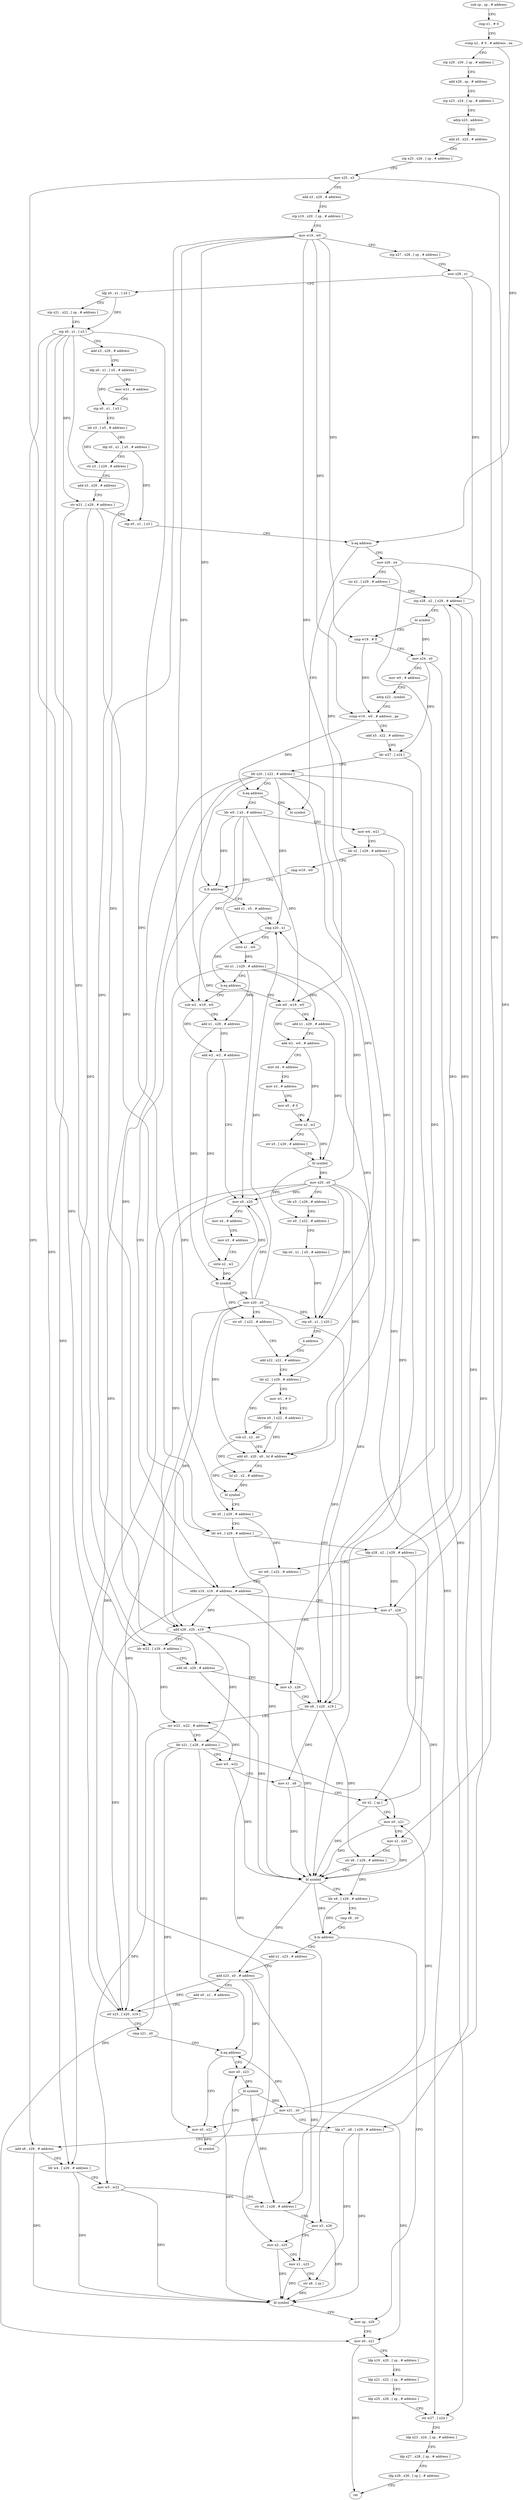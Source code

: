 digraph "func" {
"4353776" [label = "sub sp , sp , # address" ]
"4353780" [label = "cmp x1 , # 0" ]
"4353784" [label = "ccmp x2 , # 0 , # address , ne" ]
"4353788" [label = "stp x29 , x30 , [ sp , # address ]" ]
"4353792" [label = "add x29 , sp , # address" ]
"4353796" [label = "stp x23 , x24 , [ sp , # address ]" ]
"4353800" [label = "adrp x23 , address" ]
"4353804" [label = "add x5 , x23 , # address" ]
"4353808" [label = "stp x25 , x26 , [ sp , # address ]" ]
"4353812" [label = "mov x25 , x3" ]
"4353816" [label = "add x3 , x29 , # address" ]
"4353820" [label = "stp x19 , x20 , [ sp , # address ]" ]
"4353824" [label = "mov w19 , w0" ]
"4353828" [label = "stp x27 , x28 , [ sp , # address ]" ]
"4353832" [label = "mov x28 , x1" ]
"4353836" [label = "ldp x0 , x1 , [ x5 ]" ]
"4353840" [label = "stp x21 , x22 , [ sp , # address ]" ]
"4353844" [label = "stp x0 , x1 , [ x3 ]" ]
"4353848" [label = "add x3 , x29 , # address" ]
"4353852" [label = "ldp x0 , x1 , [ x5 , # address ]" ]
"4353856" [label = "mov w21 , # address" ]
"4353860" [label = "stp x0 , x1 , [ x3 ]" ]
"4353864" [label = "ldr x3 , [ x5 , # address ]" ]
"4353868" [label = "ldp x0 , x1 , [ x5 , # address ]" ]
"4353872" [label = "str x3 , [ x29 , # address ]" ]
"4353876" [label = "add x3 , x29 , # address" ]
"4353880" [label = "str w21 , [ x29 , # address ]" ]
"4353884" [label = "stp x0 , x1 , [ x3 ]" ]
"4353888" [label = "b.eq address" ]
"4354332" [label = "bl symbol" ]
"4353892" [label = "mov x26 , x4" ]
"4353896" [label = "str x2 , [ x29 , # address ]" ]
"4353900" [label = "stp x28 , x2 , [ x29 , # address ]" ]
"4353904" [label = "bl symbol" ]
"4353908" [label = "cmp w19 , # 0" ]
"4353912" [label = "mov x24 , x0" ]
"4353916" [label = "mov w0 , # address" ]
"4353920" [label = "adrp x22 , symbol" ]
"4353924" [label = "ccmp w19 , w0 , # address , ge" ]
"4353928" [label = "add x5 , x22 , # address" ]
"4353932" [label = "ldr w27 , [ x24 ]" ]
"4353936" [label = "ldr x20 , [ x22 , # address ]" ]
"4353940" [label = "b.eq address" ]
"4353944" [label = "ldr w0 , [ x5 , # address ]" ]
"4353948" [label = "mov w4 , w21" ]
"4353952" [label = "ldr x2 , [ x29 , # address ]" ]
"4353956" [label = "cmp w19 , w0" ]
"4353960" [label = "b.lt address" ]
"4354072" [label = "sbfiz x19 , x19 , # address , # address" ]
"4353964" [label = "add x1 , x5 , # address" ]
"4354076" [label = "mov x7 , x28" ]
"4354080" [label = "add x28 , x20 , x19" ]
"4354084" [label = "ldr w22 , [ x29 , # address ]" ]
"4354088" [label = "add x6 , x29 , # address" ]
"4354092" [label = "mov x3 , x26" ]
"4354096" [label = "ldr x8 , [ x20 , x19 ]" ]
"4354100" [label = "orr w22 , w22 , # address" ]
"4354104" [label = "ldr x21 , [ x28 , # address ]" ]
"4354108" [label = "mov w5 , w22" ]
"4354112" [label = "mov x1 , x8" ]
"4354116" [label = "str x2 , [ sp ]" ]
"4354120" [label = "mov x0 , x21" ]
"4354124" [label = "mov x2 , x25" ]
"4354128" [label = "str x8 , [ x29 , # address ]" ]
"4354132" [label = "bl symbol" ]
"4354136" [label = "ldr x8 , [ x29 , # address ]" ]
"4354140" [label = "cmp x8 , x0" ]
"4354144" [label = "b.hi address" ]
"4354232" [label = "mov sp , x29" ]
"4354148" [label = "add x1 , x23 , # address" ]
"4353968" [label = "cmp x20 , x1" ]
"4353972" [label = "sxtw x1 , w0" ]
"4353976" [label = "str x1 , [ x29 , # address ]" ]
"4353980" [label = "b.eq address" ]
"4354272" [label = "sub w0 , w19 , w0" ]
"4353984" [label = "sub w2 , w19 , w0" ]
"4354236" [label = "mov x0 , x21" ]
"4354240" [label = "ldp x19 , x20 , [ sp , # address ]" ]
"4354244" [label = "ldp x21 , x22 , [ sp , # address ]" ]
"4354248" [label = "ldp x25 , x26 , [ sp , # address ]" ]
"4354252" [label = "str w27 , [ x24 ]" ]
"4354256" [label = "ldp x23 , x24 , [ sp , # address ]" ]
"4354260" [label = "ldp x27 , x28 , [ sp , # address ]" ]
"4354264" [label = "ldp x29 , x30 , [ sp ] , # address" ]
"4354268" [label = "ret" ]
"4354152" [label = "add x23 , x0 , # address" ]
"4354156" [label = "add x0 , x1 , # address" ]
"4354160" [label = "str x23 , [ x20 , x19 ]" ]
"4354164" [label = "cmp x21 , x0" ]
"4354168" [label = "b.eq address" ]
"4354180" [label = "mov x0 , x23" ]
"4354172" [label = "mov x0 , x21" ]
"4354276" [label = "add x1 , x29 , # address" ]
"4354280" [label = "add w2 , w0 , # address" ]
"4354284" [label = "mov x4 , # address" ]
"4354288" [label = "mov x3 , # address" ]
"4354292" [label = "mov x0 , # 0" ]
"4354296" [label = "sxtw x2 , w2" ]
"4354300" [label = "str x5 , [ x29 , # address ]" ]
"4354304" [label = "bl symbol" ]
"4354308" [label = "mov x20 , x0" ]
"4354312" [label = "ldr x5 , [ x29 , # address ]" ]
"4354316" [label = "str x0 , [ x22 , # address ]" ]
"4354320" [label = "ldp x0 , x1 , [ x5 , # address ]" ]
"4354324" [label = "stp x0 , x1 , [ x20 ]" ]
"4354328" [label = "b address" ]
"4354024" [label = "add x22 , x22 , # address" ]
"4353988" [label = "add x1 , x29 , # address" ]
"4353992" [label = "add w2 , w2 , # address" ]
"4353996" [label = "mov x0 , x20" ]
"4354000" [label = "mov x4 , # address" ]
"4354004" [label = "mov x3 , # address" ]
"4354008" [label = "sxtw x2 , w2" ]
"4354012" [label = "bl symbol" ]
"4354016" [label = "mov x20 , x0" ]
"4354020" [label = "str x0 , [ x22 , # address ]" ]
"4354184" [label = "bl symbol" ]
"4354188" [label = "mov x21 , x0" ]
"4354192" [label = "ldp x7 , x8 , [ x29 , # address ]" ]
"4354196" [label = "add x6 , x29 , # address" ]
"4354200" [label = "ldr w4 , [ x29 , # address ]" ]
"4354204" [label = "mov w5 , w22" ]
"4354208" [label = "str x0 , [ x28 , # address ]" ]
"4354212" [label = "mov x3 , x26" ]
"4354216" [label = "mov x2 , x25" ]
"4354220" [label = "mov x1 , x23" ]
"4354224" [label = "str x8 , [ sp ]" ]
"4354228" [label = "bl symbol" ]
"4354176" [label = "bl symbol" ]
"4354028" [label = "ldr x2 , [ x29 , # address ]" ]
"4354032" [label = "mov w1 , # 0" ]
"4354036" [label = "ldrsw x0 , [ x22 , # address ]" ]
"4354040" [label = "sub x2 , x2 , x0" ]
"4354044" [label = "add x0 , x20 , x0 , lsl # address" ]
"4354048" [label = "lsl x2 , x2 , # address" ]
"4354052" [label = "bl symbol" ]
"4354056" [label = "ldr x0 , [ x29 , # address ]" ]
"4354060" [label = "ldr w4 , [ x29 , # address ]" ]
"4354064" [label = "ldp x28 , x2 , [ x29 , # address ]" ]
"4354068" [label = "str w0 , [ x22 , # address ]" ]
"4353776" -> "4353780" [ label = "CFG" ]
"4353780" -> "4353784" [ label = "CFG" ]
"4353784" -> "4353788" [ label = "CFG" ]
"4353784" -> "4353888" [ label = "DFG" ]
"4353788" -> "4353792" [ label = "CFG" ]
"4353792" -> "4353796" [ label = "CFG" ]
"4353796" -> "4353800" [ label = "CFG" ]
"4353800" -> "4353804" [ label = "CFG" ]
"4353804" -> "4353808" [ label = "CFG" ]
"4353808" -> "4353812" [ label = "CFG" ]
"4353812" -> "4353816" [ label = "CFG" ]
"4353812" -> "4354124" [ label = "DFG" ]
"4353812" -> "4354216" [ label = "DFG" ]
"4353816" -> "4353820" [ label = "CFG" ]
"4353820" -> "4353824" [ label = "CFG" ]
"4353824" -> "4353828" [ label = "CFG" ]
"4353824" -> "4353908" [ label = "DFG" ]
"4353824" -> "4353924" [ label = "DFG" ]
"4353824" -> "4353960" [ label = "DFG" ]
"4353824" -> "4354072" [ label = "DFG" ]
"4353824" -> "4354272" [ label = "DFG" ]
"4353824" -> "4353984" [ label = "DFG" ]
"4353828" -> "4353832" [ label = "CFG" ]
"4353832" -> "4353836" [ label = "CFG" ]
"4353832" -> "4353900" [ label = "DFG" ]
"4353832" -> "4354076" [ label = "DFG" ]
"4353836" -> "4353840" [ label = "CFG" ]
"4353836" -> "4353844" [ label = "DFG" ]
"4353840" -> "4353844" [ label = "CFG" ]
"4353844" -> "4353848" [ label = "CFG" ]
"4353844" -> "4353880" [ label = "DFG" ]
"4353844" -> "4354084" [ label = "DFG" ]
"4353844" -> "4354200" [ label = "DFG" ]
"4353844" -> "4354060" [ label = "DFG" ]
"4353844" -> "4354088" [ label = "DFG" ]
"4353844" -> "4354196" [ label = "DFG" ]
"4353848" -> "4353852" [ label = "CFG" ]
"4353852" -> "4353856" [ label = "CFG" ]
"4353852" -> "4353860" [ label = "DFG" ]
"4353856" -> "4353860" [ label = "CFG" ]
"4353860" -> "4353864" [ label = "CFG" ]
"4353864" -> "4353868" [ label = "CFG" ]
"4353864" -> "4353872" [ label = "DFG" ]
"4353868" -> "4353872" [ label = "CFG" ]
"4353868" -> "4353884" [ label = "DFG" ]
"4353872" -> "4353876" [ label = "CFG" ]
"4353876" -> "4353880" [ label = "CFG" ]
"4353880" -> "4353884" [ label = "CFG" ]
"4353880" -> "4354084" [ label = "DFG" ]
"4353880" -> "4354200" [ label = "DFG" ]
"4353880" -> "4354060" [ label = "DFG" ]
"4353884" -> "4353888" [ label = "CFG" ]
"4353888" -> "4354332" [ label = "CFG" ]
"4353888" -> "4353892" [ label = "CFG" ]
"4353892" -> "4353896" [ label = "CFG" ]
"4353892" -> "4354092" [ label = "DFG" ]
"4353892" -> "4354212" [ label = "DFG" ]
"4353896" -> "4353900" [ label = "CFG" ]
"4353896" -> "4353952" [ label = "DFG" ]
"4353900" -> "4353904" [ label = "CFG" ]
"4353900" -> "4354192" [ label = "DFG" ]
"4353900" -> "4354064" [ label = "DFG" ]
"4353904" -> "4353908" [ label = "CFG" ]
"4353904" -> "4353912" [ label = "DFG" ]
"4353908" -> "4353912" [ label = "CFG" ]
"4353908" -> "4353924" [ label = "DFG" ]
"4353912" -> "4353916" [ label = "CFG" ]
"4353912" -> "4353932" [ label = "DFG" ]
"4353912" -> "4354252" [ label = "DFG" ]
"4353916" -> "4353920" [ label = "CFG" ]
"4353920" -> "4353924" [ label = "CFG" ]
"4353924" -> "4353928" [ label = "CFG" ]
"4353924" -> "4353940" [ label = "DFG" ]
"4353928" -> "4353932" [ label = "CFG" ]
"4353932" -> "4353936" [ label = "CFG" ]
"4353932" -> "4354252" [ label = "DFG" ]
"4353936" -> "4353940" [ label = "CFG" ]
"4353936" -> "4354080" [ label = "DFG" ]
"4353936" -> "4354096" [ label = "DFG" ]
"4353936" -> "4353968" [ label = "DFG" ]
"4353936" -> "4354160" [ label = "DFG" ]
"4353936" -> "4354324" [ label = "DFG" ]
"4353936" -> "4353996" [ label = "DFG" ]
"4353936" -> "4354044" [ label = "DFG" ]
"4353940" -> "4354332" [ label = "CFG" ]
"4353940" -> "4353944" [ label = "CFG" ]
"4353944" -> "4353948" [ label = "CFG" ]
"4353944" -> "4353960" [ label = "DFG" ]
"4353944" -> "4353972" [ label = "DFG" ]
"4353944" -> "4354272" [ label = "DFG" ]
"4353944" -> "4353984" [ label = "DFG" ]
"4353948" -> "4353952" [ label = "CFG" ]
"4353948" -> "4354132" [ label = "DFG" ]
"4353952" -> "4353956" [ label = "CFG" ]
"4353952" -> "4354116" [ label = "DFG" ]
"4353956" -> "4353960" [ label = "CFG" ]
"4353960" -> "4354072" [ label = "CFG" ]
"4353960" -> "4353964" [ label = "CFG" ]
"4354072" -> "4354076" [ label = "CFG" ]
"4354072" -> "4354080" [ label = "DFG" ]
"4354072" -> "4354096" [ label = "DFG" ]
"4354072" -> "4354160" [ label = "DFG" ]
"4353964" -> "4353968" [ label = "CFG" ]
"4354076" -> "4354080" [ label = "CFG" ]
"4354076" -> "4354132" [ label = "DFG" ]
"4354080" -> "4354084" [ label = "CFG" ]
"4354080" -> "4354104" [ label = "DFG" ]
"4354080" -> "4354208" [ label = "DFG" ]
"4354084" -> "4354088" [ label = "CFG" ]
"4354084" -> "4354100" [ label = "DFG" ]
"4354088" -> "4354092" [ label = "CFG" ]
"4354088" -> "4354132" [ label = "DFG" ]
"4354092" -> "4354096" [ label = "CFG" ]
"4354092" -> "4354132" [ label = "DFG" ]
"4354096" -> "4354100" [ label = "CFG" ]
"4354096" -> "4354112" [ label = "DFG" ]
"4354096" -> "4354128" [ label = "DFG" ]
"4354100" -> "4354104" [ label = "CFG" ]
"4354100" -> "4354108" [ label = "DFG" ]
"4354100" -> "4354204" [ label = "DFG" ]
"4354104" -> "4354108" [ label = "CFG" ]
"4354104" -> "4354120" [ label = "DFG" ]
"4354104" -> "4354236" [ label = "DFG" ]
"4354104" -> "4354168" [ label = "DFG" ]
"4354104" -> "4354172" [ label = "DFG" ]
"4354108" -> "4354112" [ label = "CFG" ]
"4354108" -> "4354132" [ label = "DFG" ]
"4354112" -> "4354116" [ label = "CFG" ]
"4354112" -> "4354132" [ label = "DFG" ]
"4354116" -> "4354120" [ label = "CFG" ]
"4354116" -> "4354132" [ label = "DFG" ]
"4354120" -> "4354124" [ label = "CFG" ]
"4354120" -> "4354132" [ label = "DFG" ]
"4354124" -> "4354128" [ label = "CFG" ]
"4354124" -> "4354132" [ label = "DFG" ]
"4354128" -> "4354132" [ label = "CFG" ]
"4354128" -> "4354136" [ label = "DFG" ]
"4354132" -> "4354136" [ label = "CFG" ]
"4354132" -> "4354144" [ label = "DFG" ]
"4354132" -> "4354152" [ label = "DFG" ]
"4354136" -> "4354140" [ label = "CFG" ]
"4354136" -> "4354144" [ label = "DFG" ]
"4354140" -> "4354144" [ label = "CFG" ]
"4354144" -> "4354232" [ label = "CFG" ]
"4354144" -> "4354148" [ label = "CFG" ]
"4354232" -> "4354236" [ label = "CFG" ]
"4354148" -> "4354152" [ label = "CFG" ]
"4353968" -> "4353972" [ label = "CFG" ]
"4353968" -> "4353980" [ label = "DFG" ]
"4353972" -> "4353976" [ label = "DFG" ]
"4353976" -> "4353980" [ label = "CFG" ]
"4353976" -> "4354028" [ label = "DFG" ]
"4353976" -> "4354056" [ label = "DFG" ]
"4353976" -> "4354276" [ label = "DFG" ]
"4353976" -> "4353988" [ label = "DFG" ]
"4353980" -> "4354272" [ label = "CFG" ]
"4353980" -> "4353984" [ label = "CFG" ]
"4354272" -> "4354276" [ label = "CFG" ]
"4354272" -> "4354280" [ label = "DFG" ]
"4353984" -> "4353988" [ label = "CFG" ]
"4353984" -> "4353992" [ label = "DFG" ]
"4354236" -> "4354240" [ label = "CFG" ]
"4354236" -> "4354268" [ label = "DFG" ]
"4354240" -> "4354244" [ label = "CFG" ]
"4354244" -> "4354248" [ label = "CFG" ]
"4354248" -> "4354252" [ label = "CFG" ]
"4354252" -> "4354256" [ label = "CFG" ]
"4354256" -> "4354260" [ label = "CFG" ]
"4354260" -> "4354264" [ label = "CFG" ]
"4354264" -> "4354268" [ label = "CFG" ]
"4354152" -> "4354156" [ label = "CFG" ]
"4354152" -> "4354160" [ label = "DFG" ]
"4354152" -> "4354180" [ label = "DFG" ]
"4354152" -> "4354220" [ label = "DFG" ]
"4354156" -> "4354160" [ label = "CFG" ]
"4354160" -> "4354164" [ label = "CFG" ]
"4354164" -> "4354168" [ label = "CFG" ]
"4354168" -> "4354180" [ label = "CFG" ]
"4354168" -> "4354172" [ label = "CFG" ]
"4354180" -> "4354184" [ label = "DFG" ]
"4354172" -> "4354176" [ label = "DFG" ]
"4354276" -> "4354280" [ label = "CFG" ]
"4354276" -> "4354304" [ label = "DFG" ]
"4354280" -> "4354284" [ label = "CFG" ]
"4354280" -> "4354296" [ label = "DFG" ]
"4354284" -> "4354288" [ label = "CFG" ]
"4354288" -> "4354292" [ label = "CFG" ]
"4354292" -> "4354296" [ label = "CFG" ]
"4354296" -> "4354300" [ label = "CFG" ]
"4354296" -> "4354304" [ label = "DFG" ]
"4354300" -> "4354304" [ label = "CFG" ]
"4354304" -> "4354308" [ label = "DFG" ]
"4354304" -> "4354316" [ label = "DFG" ]
"4354308" -> "4354312" [ label = "CFG" ]
"4354308" -> "4353968" [ label = "DFG" ]
"4354308" -> "4354080" [ label = "DFG" ]
"4354308" -> "4354096" [ label = "DFG" ]
"4354308" -> "4354160" [ label = "DFG" ]
"4354308" -> "4354324" [ label = "DFG" ]
"4354308" -> "4353996" [ label = "DFG" ]
"4354308" -> "4354044" [ label = "DFG" ]
"4354312" -> "4354316" [ label = "CFG" ]
"4354316" -> "4354320" [ label = "CFG" ]
"4354320" -> "4354324" [ label = "DFG" ]
"4354324" -> "4354328" [ label = "CFG" ]
"4354328" -> "4354024" [ label = "CFG" ]
"4354024" -> "4354028" [ label = "CFG" ]
"4353988" -> "4353992" [ label = "CFG" ]
"4353988" -> "4354012" [ label = "DFG" ]
"4353992" -> "4353996" [ label = "CFG" ]
"4353992" -> "4354008" [ label = "DFG" ]
"4353996" -> "4354000" [ label = "CFG" ]
"4353996" -> "4354012" [ label = "DFG" ]
"4354000" -> "4354004" [ label = "CFG" ]
"4354004" -> "4354008" [ label = "CFG" ]
"4354008" -> "4354012" [ label = "DFG" ]
"4354012" -> "4354016" [ label = "DFG" ]
"4354012" -> "4354020" [ label = "DFG" ]
"4354016" -> "4354020" [ label = "CFG" ]
"4354016" -> "4353968" [ label = "DFG" ]
"4354016" -> "4353996" [ label = "DFG" ]
"4354016" -> "4354080" [ label = "DFG" ]
"4354016" -> "4354096" [ label = "DFG" ]
"4354016" -> "4354160" [ label = "DFG" ]
"4354016" -> "4354324" [ label = "DFG" ]
"4354016" -> "4354044" [ label = "DFG" ]
"4354020" -> "4354024" [ label = "CFG" ]
"4354184" -> "4354188" [ label = "DFG" ]
"4354184" -> "4354208" [ label = "DFG" ]
"4354184" -> "4354228" [ label = "DFG" ]
"4354188" -> "4354192" [ label = "CFG" ]
"4354188" -> "4354120" [ label = "DFG" ]
"4354188" -> "4354236" [ label = "DFG" ]
"4354188" -> "4354168" [ label = "DFG" ]
"4354188" -> "4354172" [ label = "DFG" ]
"4354192" -> "4354196" [ label = "CFG" ]
"4354192" -> "4354228" [ label = "DFG" ]
"4354192" -> "4354224" [ label = "DFG" ]
"4354196" -> "4354200" [ label = "CFG" ]
"4354196" -> "4354228" [ label = "DFG" ]
"4354200" -> "4354204" [ label = "CFG" ]
"4354200" -> "4354228" [ label = "DFG" ]
"4354204" -> "4354208" [ label = "CFG" ]
"4354204" -> "4354228" [ label = "DFG" ]
"4354208" -> "4354212" [ label = "CFG" ]
"4354212" -> "4354216" [ label = "CFG" ]
"4354212" -> "4354228" [ label = "DFG" ]
"4354216" -> "4354220" [ label = "CFG" ]
"4354216" -> "4354228" [ label = "DFG" ]
"4354220" -> "4354224" [ label = "CFG" ]
"4354220" -> "4354228" [ label = "DFG" ]
"4354224" -> "4354228" [ label = "DFG" ]
"4354228" -> "4354232" [ label = "CFG" ]
"4354176" -> "4354180" [ label = "CFG" ]
"4354028" -> "4354032" [ label = "CFG" ]
"4354028" -> "4354040" [ label = "DFG" ]
"4354032" -> "4354036" [ label = "CFG" ]
"4354036" -> "4354040" [ label = "DFG" ]
"4354036" -> "4354044" [ label = "DFG" ]
"4354040" -> "4354044" [ label = "CFG" ]
"4354040" -> "4354048" [ label = "DFG" ]
"4354044" -> "4354048" [ label = "CFG" ]
"4354044" -> "4354052" [ label = "DFG" ]
"4354048" -> "4354052" [ label = "DFG" ]
"4354052" -> "4354056" [ label = "CFG" ]
"4354056" -> "4354060" [ label = "CFG" ]
"4354056" -> "4354068" [ label = "DFG" ]
"4354060" -> "4354064" [ label = "CFG" ]
"4354060" -> "4354132" [ label = "DFG" ]
"4354064" -> "4354068" [ label = "CFG" ]
"4354064" -> "4353900" [ label = "DFG" ]
"4354064" -> "4354076" [ label = "DFG" ]
"4354064" -> "4354116" [ label = "DFG" ]
"4354068" -> "4354072" [ label = "CFG" ]
}
